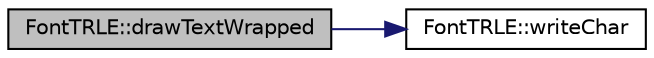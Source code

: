 digraph "FontTRLE::drawTextWrapped"
{
 // INTERACTIVE_SVG=YES
  edge [fontname="Helvetica",fontsize="10",labelfontname="Helvetica",labelfontsize="10"];
  node [fontname="Helvetica",fontsize="10",shape=record];
  rankdir="LR";
  Node1 [label="FontTRLE::drawTextWrapped",height=0.2,width=0.4,color="black", fillcolor="grey75", style="filled" fontcolor="black"];
  Node1 -> Node2 [color="midnightblue",fontsize="10",style="solid",fontname="Helvetica"];
  Node2 [label="FontTRLE::writeChar",height=0.2,width=0.4,color="black", fillcolor="white", style="filled",URL="$class_font_t_r_l_e.html#a402b01287739131316344858357085a4"];
}
